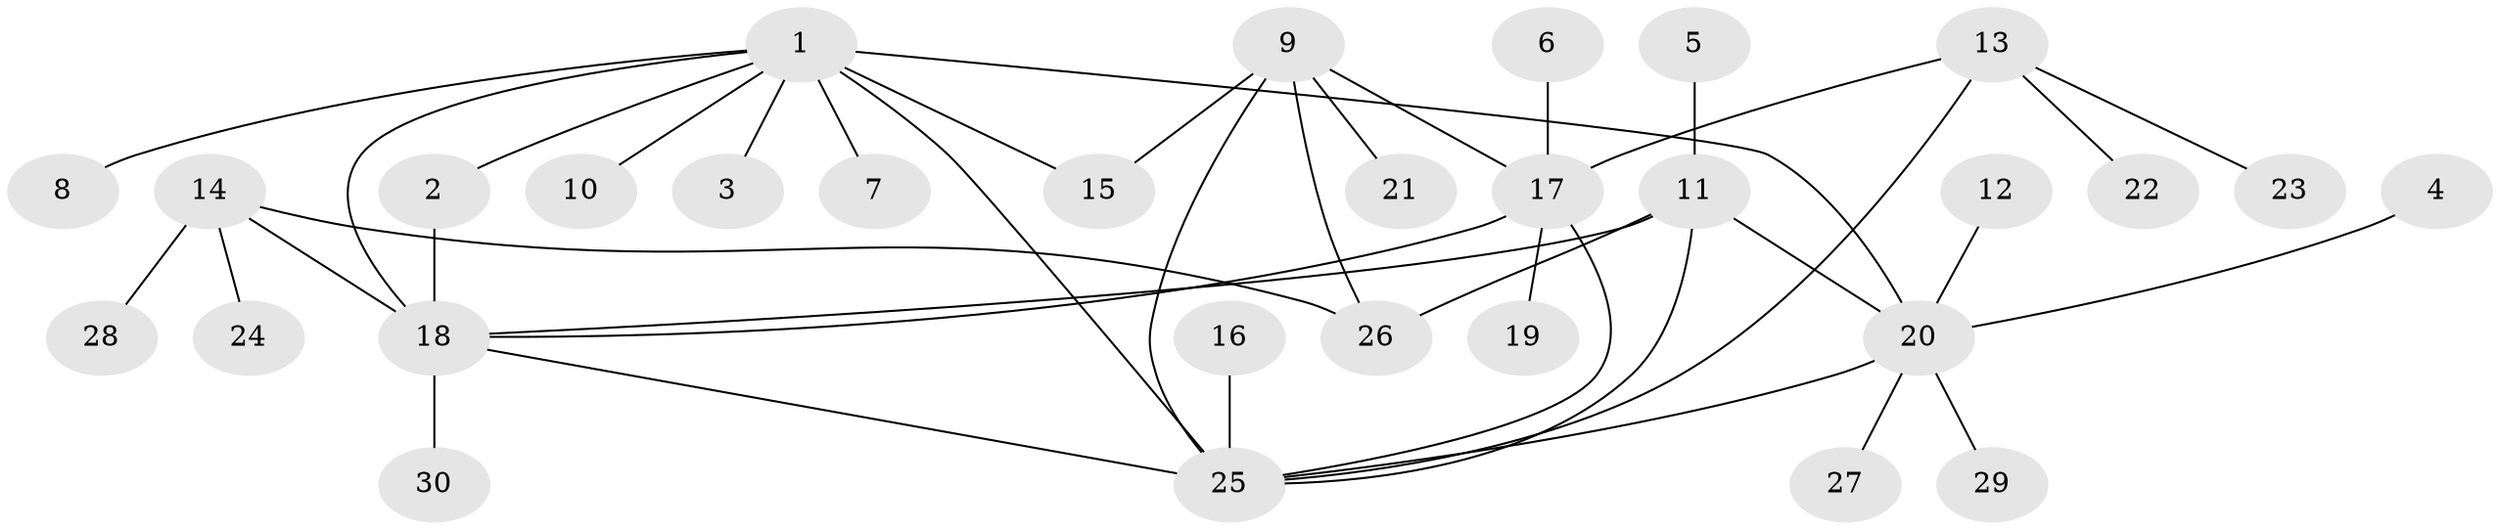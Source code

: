 // original degree distribution, {7: 0.03333333333333333, 6: 0.08333333333333333, 5: 0.03333333333333333, 3: 0.1, 10: 0.03333333333333333, 8: 0.016666666666666666, 2: 0.1, 1: 0.6}
// Generated by graph-tools (version 1.1) at 2025/26/03/09/25 03:26:42]
// undirected, 30 vertices, 40 edges
graph export_dot {
graph [start="1"]
  node [color=gray90,style=filled];
  1;
  2;
  3;
  4;
  5;
  6;
  7;
  8;
  9;
  10;
  11;
  12;
  13;
  14;
  15;
  16;
  17;
  18;
  19;
  20;
  21;
  22;
  23;
  24;
  25;
  26;
  27;
  28;
  29;
  30;
  1 -- 2 [weight=1.0];
  1 -- 3 [weight=1.0];
  1 -- 7 [weight=1.0];
  1 -- 8 [weight=1.0];
  1 -- 10 [weight=1.0];
  1 -- 15 [weight=1.0];
  1 -- 18 [weight=1.0];
  1 -- 20 [weight=1.0];
  1 -- 25 [weight=2.0];
  2 -- 18 [weight=1.0];
  4 -- 20 [weight=1.0];
  5 -- 11 [weight=1.0];
  6 -- 17 [weight=1.0];
  9 -- 15 [weight=1.0];
  9 -- 17 [weight=1.0];
  9 -- 21 [weight=1.0];
  9 -- 25 [weight=1.0];
  9 -- 26 [weight=2.0];
  11 -- 18 [weight=1.0];
  11 -- 20 [weight=2.0];
  11 -- 25 [weight=1.0];
  11 -- 26 [weight=1.0];
  12 -- 20 [weight=1.0];
  13 -- 17 [weight=1.0];
  13 -- 22 [weight=1.0];
  13 -- 23 [weight=1.0];
  13 -- 25 [weight=1.0];
  14 -- 18 [weight=2.0];
  14 -- 24 [weight=1.0];
  14 -- 26 [weight=1.0];
  14 -- 28 [weight=1.0];
  16 -- 25 [weight=1.0];
  17 -- 18 [weight=1.0];
  17 -- 19 [weight=1.0];
  17 -- 25 [weight=1.0];
  18 -- 25 [weight=1.0];
  18 -- 30 [weight=1.0];
  20 -- 25 [weight=1.0];
  20 -- 27 [weight=1.0];
  20 -- 29 [weight=1.0];
}
